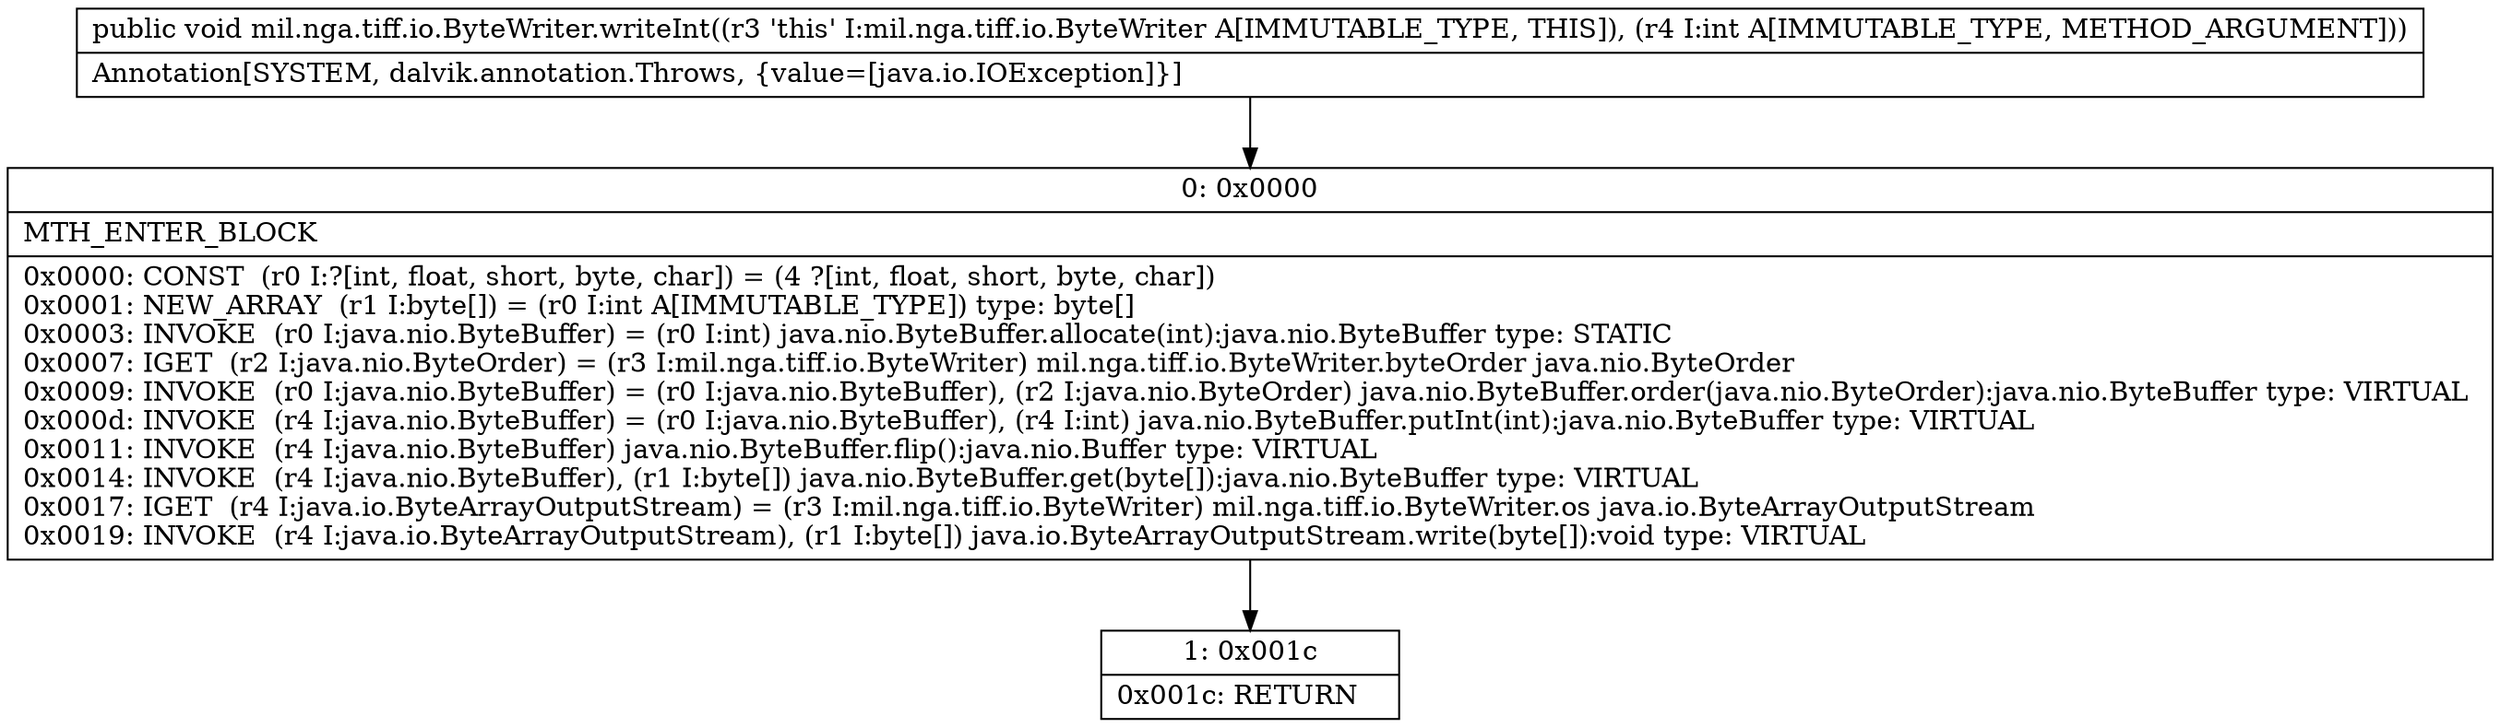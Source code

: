 digraph "CFG formil.nga.tiff.io.ByteWriter.writeInt(I)V" {
Node_0 [shape=record,label="{0\:\ 0x0000|MTH_ENTER_BLOCK\l|0x0000: CONST  (r0 I:?[int, float, short, byte, char]) = (4 ?[int, float, short, byte, char]) \l0x0001: NEW_ARRAY  (r1 I:byte[]) = (r0 I:int A[IMMUTABLE_TYPE]) type: byte[] \l0x0003: INVOKE  (r0 I:java.nio.ByteBuffer) = (r0 I:int) java.nio.ByteBuffer.allocate(int):java.nio.ByteBuffer type: STATIC \l0x0007: IGET  (r2 I:java.nio.ByteOrder) = (r3 I:mil.nga.tiff.io.ByteWriter) mil.nga.tiff.io.ByteWriter.byteOrder java.nio.ByteOrder \l0x0009: INVOKE  (r0 I:java.nio.ByteBuffer) = (r0 I:java.nio.ByteBuffer), (r2 I:java.nio.ByteOrder) java.nio.ByteBuffer.order(java.nio.ByteOrder):java.nio.ByteBuffer type: VIRTUAL \l0x000d: INVOKE  (r4 I:java.nio.ByteBuffer) = (r0 I:java.nio.ByteBuffer), (r4 I:int) java.nio.ByteBuffer.putInt(int):java.nio.ByteBuffer type: VIRTUAL \l0x0011: INVOKE  (r4 I:java.nio.ByteBuffer) java.nio.ByteBuffer.flip():java.nio.Buffer type: VIRTUAL \l0x0014: INVOKE  (r4 I:java.nio.ByteBuffer), (r1 I:byte[]) java.nio.ByteBuffer.get(byte[]):java.nio.ByteBuffer type: VIRTUAL \l0x0017: IGET  (r4 I:java.io.ByteArrayOutputStream) = (r3 I:mil.nga.tiff.io.ByteWriter) mil.nga.tiff.io.ByteWriter.os java.io.ByteArrayOutputStream \l0x0019: INVOKE  (r4 I:java.io.ByteArrayOutputStream), (r1 I:byte[]) java.io.ByteArrayOutputStream.write(byte[]):void type: VIRTUAL \l}"];
Node_1 [shape=record,label="{1\:\ 0x001c|0x001c: RETURN   \l}"];
MethodNode[shape=record,label="{public void mil.nga.tiff.io.ByteWriter.writeInt((r3 'this' I:mil.nga.tiff.io.ByteWriter A[IMMUTABLE_TYPE, THIS]), (r4 I:int A[IMMUTABLE_TYPE, METHOD_ARGUMENT]))  | Annotation[SYSTEM, dalvik.annotation.Throws, \{value=[java.io.IOException]\}]\l}"];
MethodNode -> Node_0;
Node_0 -> Node_1;
}

